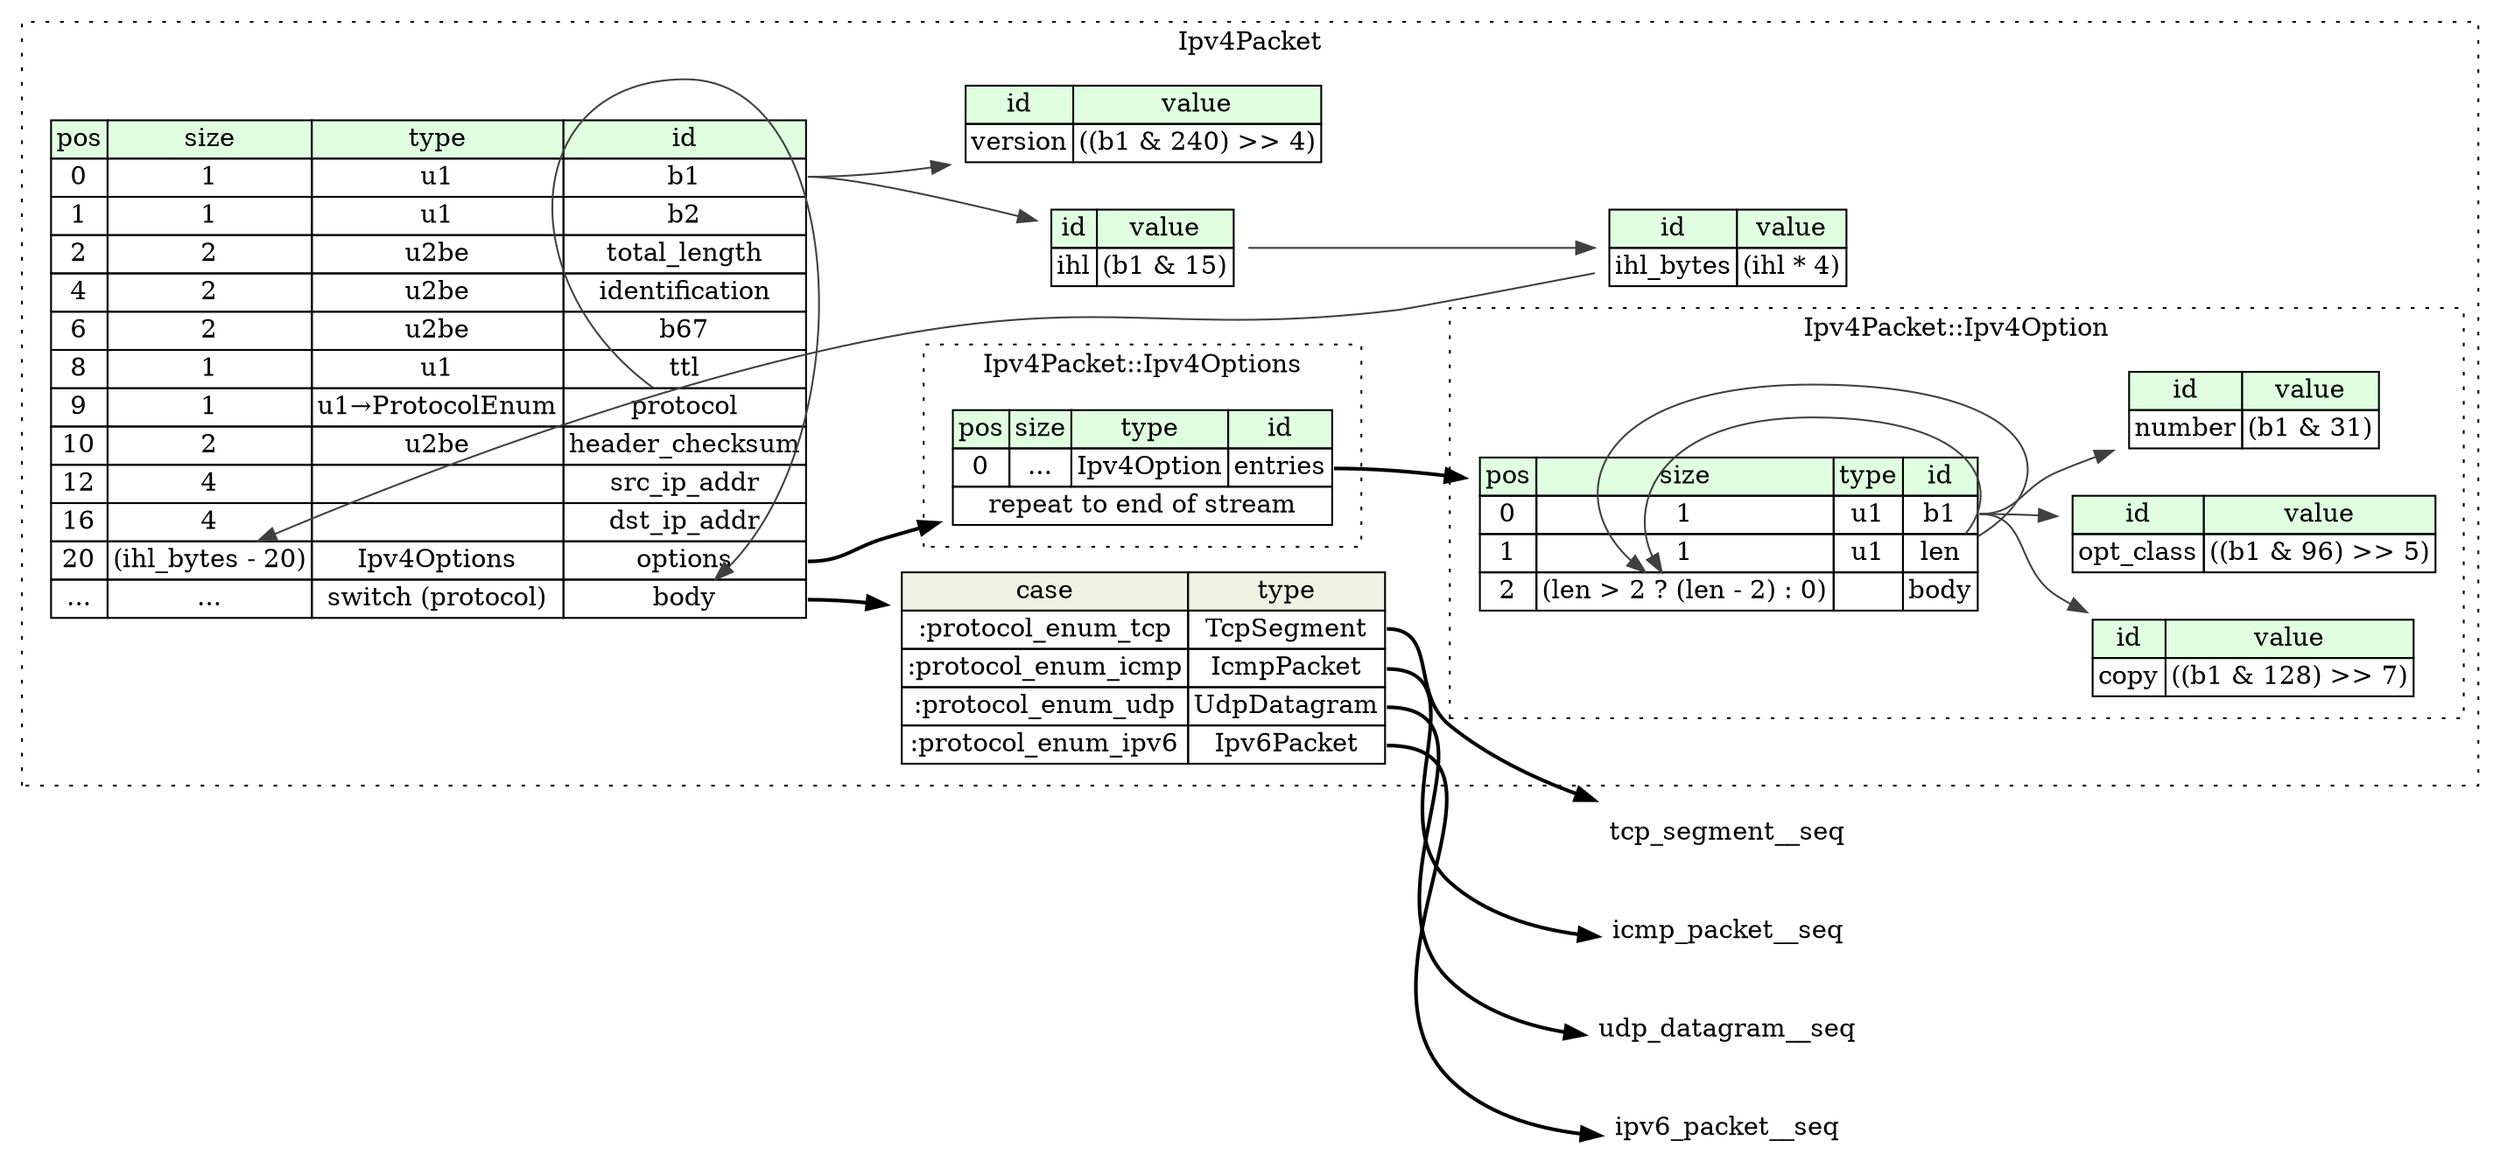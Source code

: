 digraph {
	rankdir=LR;
	node [shape=plaintext];
	subgraph cluster__ipv4_packet {
		label="Ipv4Packet";
		graph[style=dotted];

		ipv4_packet__seq [label=<<TABLE BORDER="0" CELLBORDER="1" CELLSPACING="0">
			<TR><TD BGCOLOR="#E0FFE0">pos</TD><TD BGCOLOR="#E0FFE0">size</TD><TD BGCOLOR="#E0FFE0">type</TD><TD BGCOLOR="#E0FFE0">id</TD></TR>
			<TR><TD PORT="b1_pos">0</TD><TD PORT="b1_size">1</TD><TD>u1</TD><TD PORT="b1_type">b1</TD></TR>
			<TR><TD PORT="b2_pos">1</TD><TD PORT="b2_size">1</TD><TD>u1</TD><TD PORT="b2_type">b2</TD></TR>
			<TR><TD PORT="total_length_pos">2</TD><TD PORT="total_length_size">2</TD><TD>u2be</TD><TD PORT="total_length_type">total_length</TD></TR>
			<TR><TD PORT="identification_pos">4</TD><TD PORT="identification_size">2</TD><TD>u2be</TD><TD PORT="identification_type">identification</TD></TR>
			<TR><TD PORT="b67_pos">6</TD><TD PORT="b67_size">2</TD><TD>u2be</TD><TD PORT="b67_type">b67</TD></TR>
			<TR><TD PORT="ttl_pos">8</TD><TD PORT="ttl_size">1</TD><TD>u1</TD><TD PORT="ttl_type">ttl</TD></TR>
			<TR><TD PORT="protocol_pos">9</TD><TD PORT="protocol_size">1</TD><TD>u1→ProtocolEnum</TD><TD PORT="protocol_type">protocol</TD></TR>
			<TR><TD PORT="header_checksum_pos">10</TD><TD PORT="header_checksum_size">2</TD><TD>u2be</TD><TD PORT="header_checksum_type">header_checksum</TD></TR>
			<TR><TD PORT="src_ip_addr_pos">12</TD><TD PORT="src_ip_addr_size">4</TD><TD></TD><TD PORT="src_ip_addr_type">src_ip_addr</TD></TR>
			<TR><TD PORT="dst_ip_addr_pos">16</TD><TD PORT="dst_ip_addr_size">4</TD><TD></TD><TD PORT="dst_ip_addr_type">dst_ip_addr</TD></TR>
			<TR><TD PORT="options_pos">20</TD><TD PORT="options_size">(ihl_bytes - 20)</TD><TD>Ipv4Options</TD><TD PORT="options_type">options</TD></TR>
			<TR><TD PORT="body_pos">...</TD><TD PORT="body_size">...</TD><TD>switch (protocol)</TD><TD PORT="body_type">body</TD></TR>
		</TABLE>>];
		ipv4_packet__inst__version [label=<<TABLE BORDER="0" CELLBORDER="1" CELLSPACING="0">
			<TR><TD BGCOLOR="#E0FFE0">id</TD><TD BGCOLOR="#E0FFE0">value</TD></TR>
			<TR><TD>version</TD><TD>((b1 &amp; 240) &gt;&gt; 4)</TD></TR>
		</TABLE>>];
		ipv4_packet__inst__ihl [label=<<TABLE BORDER="0" CELLBORDER="1" CELLSPACING="0">
			<TR><TD BGCOLOR="#E0FFE0">id</TD><TD BGCOLOR="#E0FFE0">value</TD></TR>
			<TR><TD>ihl</TD><TD>(b1 &amp; 15)</TD></TR>
		</TABLE>>];
		ipv4_packet__inst__ihl_bytes [label=<<TABLE BORDER="0" CELLBORDER="1" CELLSPACING="0">
			<TR><TD BGCOLOR="#E0FFE0">id</TD><TD BGCOLOR="#E0FFE0">value</TD></TR>
			<TR><TD>ihl_bytes</TD><TD>(ihl * 4)</TD></TR>
		</TABLE>>];
ipv4_packet__seq_body_switch [label=<<TABLE BORDER="0" CELLBORDER="1" CELLSPACING="0">
	<TR><TD BGCOLOR="#F0F2E4">case</TD><TD BGCOLOR="#F0F2E4">type</TD></TR>
	<TR><TD>:protocol_enum_tcp</TD><TD PORT="case0">TcpSegment</TD></TR>
	<TR><TD>:protocol_enum_icmp</TD><TD PORT="case1">IcmpPacket</TD></TR>
	<TR><TD>:protocol_enum_udp</TD><TD PORT="case2">UdpDatagram</TD></TR>
	<TR><TD>:protocol_enum_ipv6</TD><TD PORT="case3">Ipv6Packet</TD></TR>
</TABLE>>];
		subgraph cluster__ipv4_options {
			label="Ipv4Packet::Ipv4Options";
			graph[style=dotted];

			ipv4_options__seq [label=<<TABLE BORDER="0" CELLBORDER="1" CELLSPACING="0">
				<TR><TD BGCOLOR="#E0FFE0">pos</TD><TD BGCOLOR="#E0FFE0">size</TD><TD BGCOLOR="#E0FFE0">type</TD><TD BGCOLOR="#E0FFE0">id</TD></TR>
				<TR><TD PORT="entries_pos">0</TD><TD PORT="entries_size">...</TD><TD>Ipv4Option</TD><TD PORT="entries_type">entries</TD></TR>
				<TR><TD COLSPAN="4" PORT="entries__repeat">repeat to end of stream</TD></TR>
			</TABLE>>];
		}
		subgraph cluster__ipv4_option {
			label="Ipv4Packet::Ipv4Option";
			graph[style=dotted];

			ipv4_option__seq [label=<<TABLE BORDER="0" CELLBORDER="1" CELLSPACING="0">
				<TR><TD BGCOLOR="#E0FFE0">pos</TD><TD BGCOLOR="#E0FFE0">size</TD><TD BGCOLOR="#E0FFE0">type</TD><TD BGCOLOR="#E0FFE0">id</TD></TR>
				<TR><TD PORT="b1_pos">0</TD><TD PORT="b1_size">1</TD><TD>u1</TD><TD PORT="b1_type">b1</TD></TR>
				<TR><TD PORT="len_pos">1</TD><TD PORT="len_size">1</TD><TD>u1</TD><TD PORT="len_type">len</TD></TR>
				<TR><TD PORT="body_pos">2</TD><TD PORT="body_size">(len &gt; 2 ? (len - 2) : 0)</TD><TD></TD><TD PORT="body_type">body</TD></TR>
			</TABLE>>];
			ipv4_option__inst__copy [label=<<TABLE BORDER="0" CELLBORDER="1" CELLSPACING="0">
				<TR><TD BGCOLOR="#E0FFE0">id</TD><TD BGCOLOR="#E0FFE0">value</TD></TR>
				<TR><TD>copy</TD><TD>((b1 &amp; 128) &gt;&gt; 7)</TD></TR>
			</TABLE>>];
			ipv4_option__inst__opt_class [label=<<TABLE BORDER="0" CELLBORDER="1" CELLSPACING="0">
				<TR><TD BGCOLOR="#E0FFE0">id</TD><TD BGCOLOR="#E0FFE0">value</TD></TR>
				<TR><TD>opt_class</TD><TD>((b1 &amp; 96) &gt;&gt; 5)</TD></TR>
			</TABLE>>];
			ipv4_option__inst__number [label=<<TABLE BORDER="0" CELLBORDER="1" CELLSPACING="0">
				<TR><TD BGCOLOR="#E0FFE0">id</TD><TD BGCOLOR="#E0FFE0">value</TD></TR>
				<TR><TD>number</TD><TD>(b1 &amp; 31)</TD></TR>
			</TABLE>>];
		}
	}
	ipv4_packet__inst__ihl_bytes:ihl_bytes_type -> ipv4_packet__seq:options_size [color="#404040"];
	ipv4_packet__seq:options_type -> ipv4_options__seq [style=bold];
	ipv4_packet__seq:body_type -> ipv4_packet__seq_body_switch [style=bold];
	ipv4_packet__seq_body_switch:case0 -> tcp_segment__seq [style=bold];
	ipv4_packet__seq_body_switch:case1 -> icmp_packet__seq [style=bold];
	ipv4_packet__seq_body_switch:case2 -> udp_datagram__seq [style=bold];
	ipv4_packet__seq_body_switch:case3 -> ipv6_packet__seq [style=bold];
	ipv4_packet__seq:protocol_type -> ipv4_packet__seq:body_type [color="#404040"];
	ipv4_packet__seq:b1_type -> ipv4_packet__inst__version [color="#404040"];
	ipv4_packet__seq:b1_type -> ipv4_packet__inst__ihl [color="#404040"];
	ipv4_packet__inst__ihl:ihl_type -> ipv4_packet__inst__ihl_bytes [color="#404040"];
	ipv4_options__seq:entries_type -> ipv4_option__seq [style=bold];
	ipv4_option__seq:len_type -> ipv4_option__seq:body_size [color="#404040"];
	ipv4_option__seq:len_type -> ipv4_option__seq:body_size [color="#404040"];
	ipv4_option__seq:b1_type -> ipv4_option__inst__copy [color="#404040"];
	ipv4_option__seq:b1_type -> ipv4_option__inst__opt_class [color="#404040"];
	ipv4_option__seq:b1_type -> ipv4_option__inst__number [color="#404040"];
}
